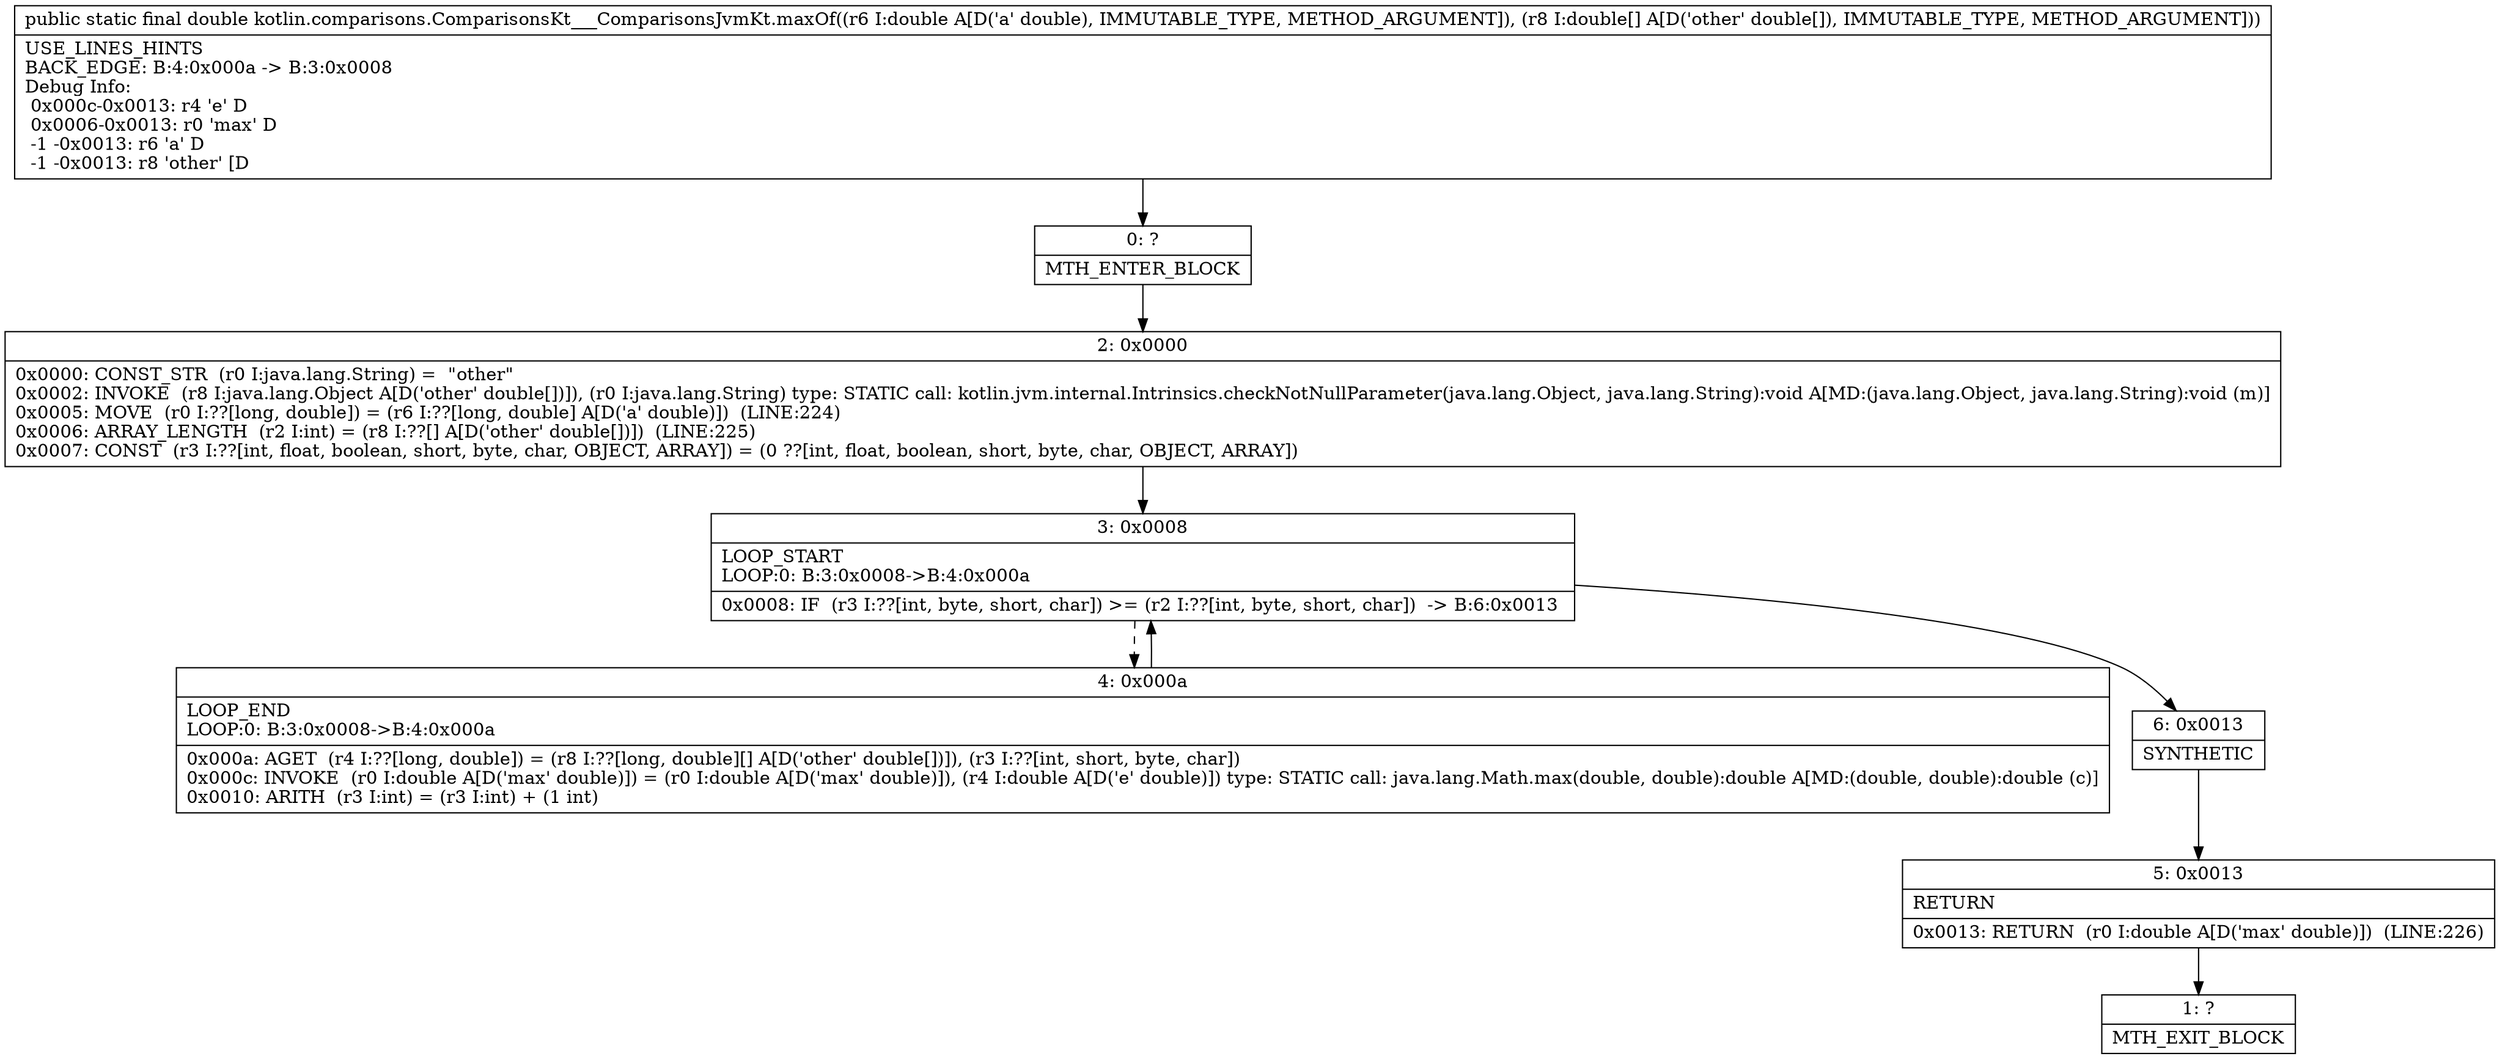 digraph "CFG forkotlin.comparisons.ComparisonsKt___ComparisonsJvmKt.maxOf(D[D)D" {
Node_0 [shape=record,label="{0\:\ ?|MTH_ENTER_BLOCK\l}"];
Node_2 [shape=record,label="{2\:\ 0x0000|0x0000: CONST_STR  (r0 I:java.lang.String) =  \"other\" \l0x0002: INVOKE  (r8 I:java.lang.Object A[D('other' double[])]), (r0 I:java.lang.String) type: STATIC call: kotlin.jvm.internal.Intrinsics.checkNotNullParameter(java.lang.Object, java.lang.String):void A[MD:(java.lang.Object, java.lang.String):void (m)]\l0x0005: MOVE  (r0 I:??[long, double]) = (r6 I:??[long, double] A[D('a' double)])  (LINE:224)\l0x0006: ARRAY_LENGTH  (r2 I:int) = (r8 I:??[] A[D('other' double[])])  (LINE:225)\l0x0007: CONST  (r3 I:??[int, float, boolean, short, byte, char, OBJECT, ARRAY]) = (0 ??[int, float, boolean, short, byte, char, OBJECT, ARRAY]) \l}"];
Node_3 [shape=record,label="{3\:\ 0x0008|LOOP_START\lLOOP:0: B:3:0x0008\-\>B:4:0x000a\l|0x0008: IF  (r3 I:??[int, byte, short, char]) \>= (r2 I:??[int, byte, short, char])  \-\> B:6:0x0013 \l}"];
Node_4 [shape=record,label="{4\:\ 0x000a|LOOP_END\lLOOP:0: B:3:0x0008\-\>B:4:0x000a\l|0x000a: AGET  (r4 I:??[long, double]) = (r8 I:??[long, double][] A[D('other' double[])]), (r3 I:??[int, short, byte, char]) \l0x000c: INVOKE  (r0 I:double A[D('max' double)]) = (r0 I:double A[D('max' double)]), (r4 I:double A[D('e' double)]) type: STATIC call: java.lang.Math.max(double, double):double A[MD:(double, double):double (c)]\l0x0010: ARITH  (r3 I:int) = (r3 I:int) + (1 int) \l}"];
Node_6 [shape=record,label="{6\:\ 0x0013|SYNTHETIC\l}"];
Node_5 [shape=record,label="{5\:\ 0x0013|RETURN\l|0x0013: RETURN  (r0 I:double A[D('max' double)])  (LINE:226)\l}"];
Node_1 [shape=record,label="{1\:\ ?|MTH_EXIT_BLOCK\l}"];
MethodNode[shape=record,label="{public static final double kotlin.comparisons.ComparisonsKt___ComparisonsJvmKt.maxOf((r6 I:double A[D('a' double), IMMUTABLE_TYPE, METHOD_ARGUMENT]), (r8 I:double[] A[D('other' double[]), IMMUTABLE_TYPE, METHOD_ARGUMENT]))  | USE_LINES_HINTS\lBACK_EDGE: B:4:0x000a \-\> B:3:0x0008\lDebug Info:\l  0x000c\-0x0013: r4 'e' D\l  0x0006\-0x0013: r0 'max' D\l  \-1 \-0x0013: r6 'a' D\l  \-1 \-0x0013: r8 'other' [D\l}"];
MethodNode -> Node_0;Node_0 -> Node_2;
Node_2 -> Node_3;
Node_3 -> Node_4[style=dashed];
Node_3 -> Node_6;
Node_4 -> Node_3;
Node_6 -> Node_5;
Node_5 -> Node_1;
}

